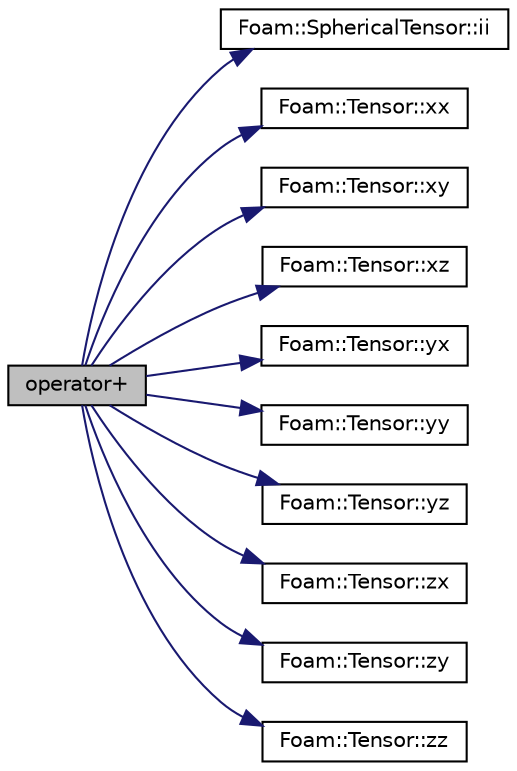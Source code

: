 digraph "operator+"
{
  bgcolor="transparent";
  edge [fontname="Helvetica",fontsize="10",labelfontname="Helvetica",labelfontsize="10"];
  node [fontname="Helvetica",fontsize="10",shape=record];
  rankdir="LR";
  Node141512 [label="operator+",height=0.2,width=0.4,color="black", fillcolor="grey75", style="filled", fontcolor="black"];
  Node141512 -> Node141513 [color="midnightblue",fontsize="10",style="solid",fontname="Helvetica"];
  Node141513 [label="Foam::SphericalTensor::ii",height=0.2,width=0.4,color="black",URL="$a29493.html#a8a6ef975bcb1f17d9cd0457417bcac47"];
  Node141512 -> Node141514 [color="midnightblue",fontsize="10",style="solid",fontname="Helvetica"];
  Node141514 [label="Foam::Tensor::xx",height=0.2,width=0.4,color="black",URL="$a28789.html#a1b97c7c1ed81b4fb23da8dcb71a8cd2a"];
  Node141512 -> Node141515 [color="midnightblue",fontsize="10",style="solid",fontname="Helvetica"];
  Node141515 [label="Foam::Tensor::xy",height=0.2,width=0.4,color="black",URL="$a28789.html#aab470ae2a5eeac8c33a7b6abac6b39b3"];
  Node141512 -> Node141516 [color="midnightblue",fontsize="10",style="solid",fontname="Helvetica"];
  Node141516 [label="Foam::Tensor::xz",height=0.2,width=0.4,color="black",URL="$a28789.html#a6c0a9bc605f3cfdfb3307b3dcf136f60"];
  Node141512 -> Node141517 [color="midnightblue",fontsize="10",style="solid",fontname="Helvetica"];
  Node141517 [label="Foam::Tensor::yx",height=0.2,width=0.4,color="black",URL="$a28789.html#a217bb42e2157c7914d7ebb0ffb730b7d"];
  Node141512 -> Node141518 [color="midnightblue",fontsize="10",style="solid",fontname="Helvetica"];
  Node141518 [label="Foam::Tensor::yy",height=0.2,width=0.4,color="black",URL="$a28789.html#aba9d77023a5662b9c2d3639d5de555a0"];
  Node141512 -> Node141519 [color="midnightblue",fontsize="10",style="solid",fontname="Helvetica"];
  Node141519 [label="Foam::Tensor::yz",height=0.2,width=0.4,color="black",URL="$a28789.html#a4a98b51ba7019e1cfffae8d321a823df"];
  Node141512 -> Node141520 [color="midnightblue",fontsize="10",style="solid",fontname="Helvetica"];
  Node141520 [label="Foam::Tensor::zx",height=0.2,width=0.4,color="black",URL="$a28789.html#ab7a45ba3b507f0b3f9d5c0bde184b151"];
  Node141512 -> Node141521 [color="midnightblue",fontsize="10",style="solid",fontname="Helvetica"];
  Node141521 [label="Foam::Tensor::zy",height=0.2,width=0.4,color="black",URL="$a28789.html#ab7ecfba4f263d0455d4ea82f590a2612"];
  Node141512 -> Node141522 [color="midnightblue",fontsize="10",style="solid",fontname="Helvetica"];
  Node141522 [label="Foam::Tensor::zz",height=0.2,width=0.4,color="black",URL="$a28789.html#a831c4848d01bfcc8d717b7ef92f2cd4b"];
}
